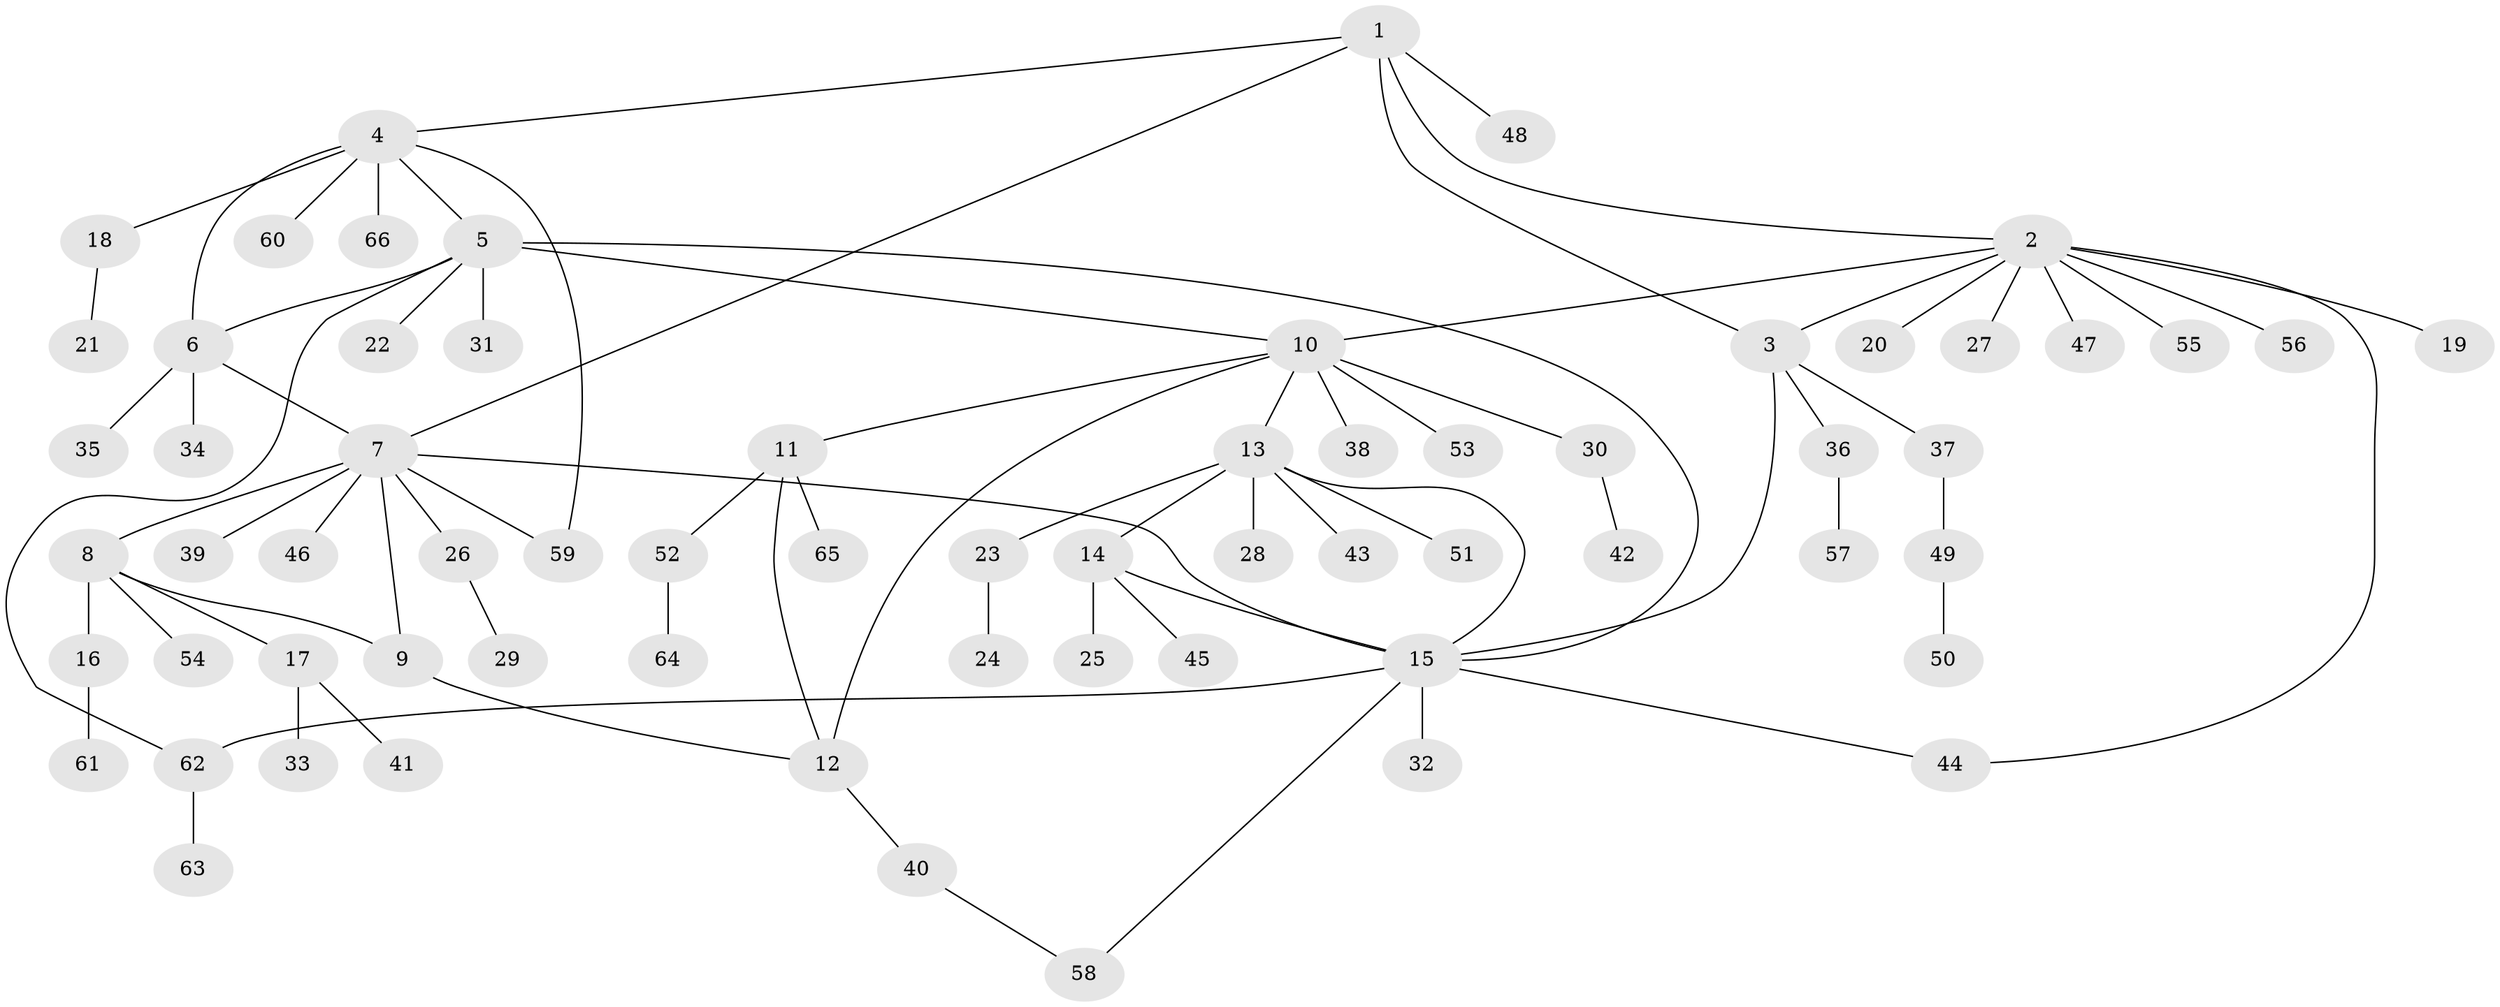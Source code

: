 // Generated by graph-tools (version 1.1) at 2025/37/03/09/25 02:37:11]
// undirected, 66 vertices, 80 edges
graph export_dot {
graph [start="1"]
  node [color=gray90,style=filled];
  1;
  2;
  3;
  4;
  5;
  6;
  7;
  8;
  9;
  10;
  11;
  12;
  13;
  14;
  15;
  16;
  17;
  18;
  19;
  20;
  21;
  22;
  23;
  24;
  25;
  26;
  27;
  28;
  29;
  30;
  31;
  32;
  33;
  34;
  35;
  36;
  37;
  38;
  39;
  40;
  41;
  42;
  43;
  44;
  45;
  46;
  47;
  48;
  49;
  50;
  51;
  52;
  53;
  54;
  55;
  56;
  57;
  58;
  59;
  60;
  61;
  62;
  63;
  64;
  65;
  66;
  1 -- 2;
  1 -- 3;
  1 -- 4;
  1 -- 7;
  1 -- 48;
  2 -- 3;
  2 -- 10;
  2 -- 19;
  2 -- 20;
  2 -- 27;
  2 -- 44;
  2 -- 47;
  2 -- 55;
  2 -- 56;
  3 -- 15;
  3 -- 36;
  3 -- 37;
  4 -- 5;
  4 -- 6;
  4 -- 18;
  4 -- 59;
  4 -- 60;
  4 -- 66;
  5 -- 6;
  5 -- 10;
  5 -- 15;
  5 -- 22;
  5 -- 31;
  5 -- 62;
  6 -- 7;
  6 -- 34;
  6 -- 35;
  7 -- 8;
  7 -- 9;
  7 -- 15;
  7 -- 26;
  7 -- 39;
  7 -- 46;
  7 -- 59;
  8 -- 9;
  8 -- 16;
  8 -- 17;
  8 -- 54;
  9 -- 12;
  10 -- 11;
  10 -- 12;
  10 -- 13;
  10 -- 30;
  10 -- 38;
  10 -- 53;
  11 -- 12;
  11 -- 52;
  11 -- 65;
  12 -- 40;
  13 -- 14;
  13 -- 15;
  13 -- 23;
  13 -- 28;
  13 -- 43;
  13 -- 51;
  14 -- 15;
  14 -- 25;
  14 -- 45;
  15 -- 32;
  15 -- 44;
  15 -- 58;
  15 -- 62;
  16 -- 61;
  17 -- 33;
  17 -- 41;
  18 -- 21;
  23 -- 24;
  26 -- 29;
  30 -- 42;
  36 -- 57;
  37 -- 49;
  40 -- 58;
  49 -- 50;
  52 -- 64;
  62 -- 63;
}
